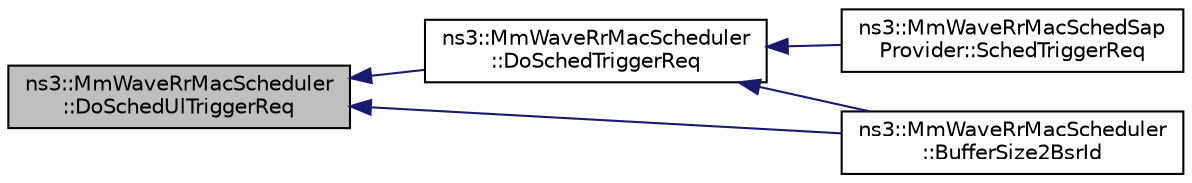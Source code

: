 digraph "ns3::MmWaveRrMacScheduler::DoSchedUlTriggerReq"
{
  edge [fontname="Helvetica",fontsize="10",labelfontname="Helvetica",labelfontsize="10"];
  node [fontname="Helvetica",fontsize="10",shape=record];
  rankdir="LR";
  Node1 [label="ns3::MmWaveRrMacScheduler\l::DoSchedUlTriggerReq",height=0.2,width=0.4,color="black", fillcolor="grey75", style="filled", fontcolor="black"];
  Node1 -> Node2 [dir="back",color="midnightblue",fontsize="10",style="solid"];
  Node2 [label="ns3::MmWaveRrMacScheduler\l::DoSchedTriggerReq",height=0.2,width=0.4,color="black", fillcolor="white", style="filled",URL="$d5/d9b/classns3_1_1MmWaveRrMacScheduler.html#a48f0e305c3d706ac557bcb877f6cd2d0"];
  Node2 -> Node3 [dir="back",color="midnightblue",fontsize="10",style="solid"];
  Node3 [label="ns3::MmWaveRrMacSchedSap\lProvider::SchedTriggerReq",height=0.2,width=0.4,color="black", fillcolor="white", style="filled",URL="$d9/d99/classns3_1_1MmWaveRrMacSchedSapProvider.html#a1ca15db67b7b1a4148be6557793e9c5f"];
  Node2 -> Node4 [dir="back",color="midnightblue",fontsize="10",style="solid"];
  Node4 [label="ns3::MmWaveRrMacScheduler\l::BufferSize2BsrId",height=0.2,width=0.4,color="black", fillcolor="white", style="filled",URL="$d5/d9b/classns3_1_1MmWaveRrMacScheduler.html#a3186afb36a652a68908b932e2ceb2567"];
  Node1 -> Node4 [dir="back",color="midnightblue",fontsize="10",style="solid"];
}
